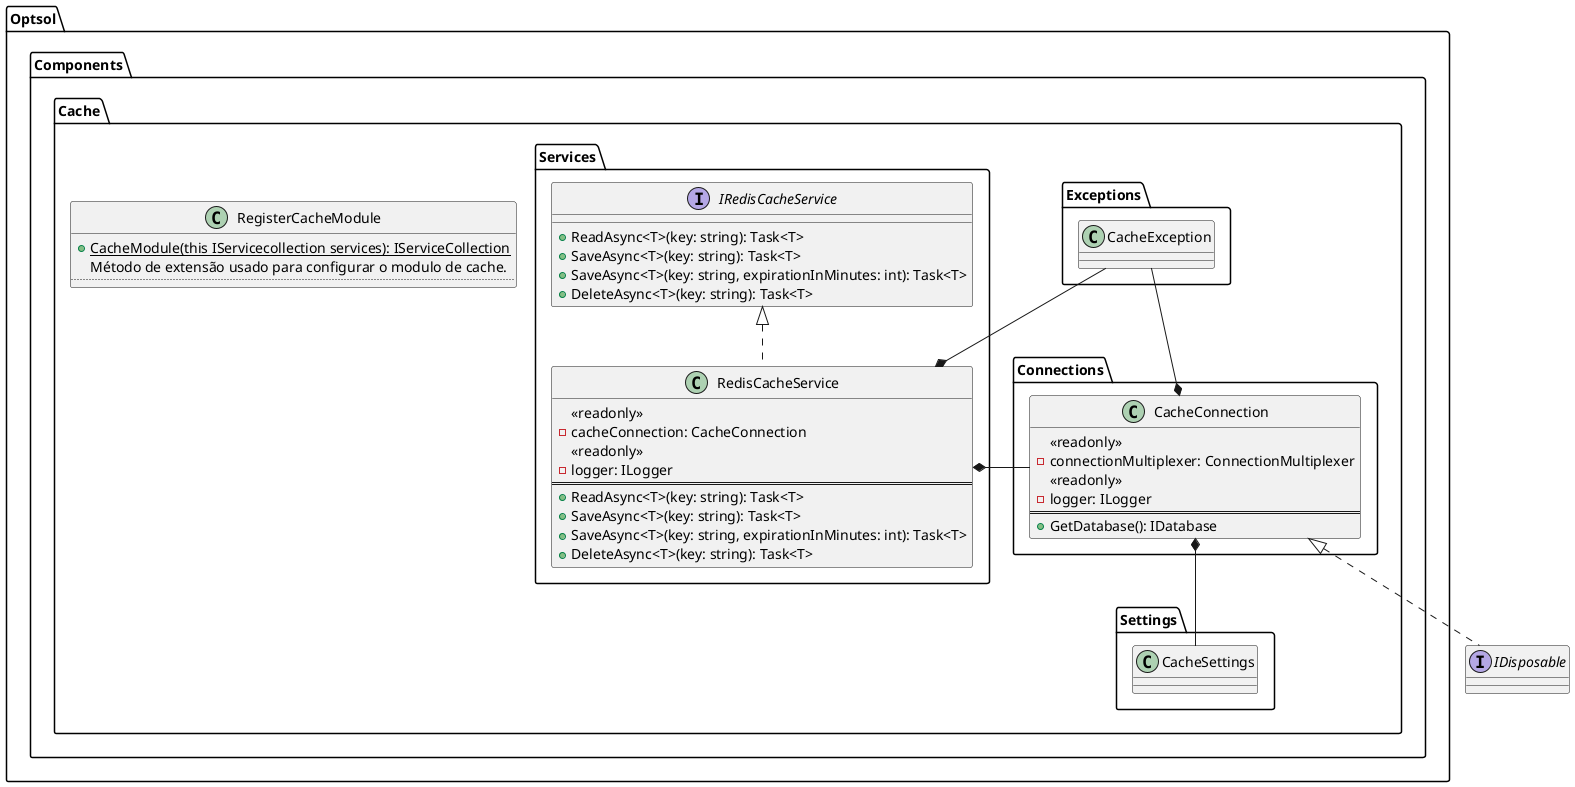 @startuml component-cache

interface IDisposable

package Optsol.Components.Cache {

    package Exceptions {
        class CacheException
    }

    package Settings {
        class CacheSettings
    }

    package Connections {
        class CacheConnection {
            <<readonly>>
            - connectionMultiplexer: ConnectionMultiplexer
            <<readonly>>
            - logger: ILogger
            ==
            + GetDatabase(): IDatabase
        }

         CacheConnection <|.. IDisposable
         CacheConnection *-- CacheSettings
         CacheConnection *- CacheException
    }

    package Services {
        interface IRedisCacheService {
            + ReadAsync<T>(key: string): Task<T>
            + SaveAsync<T>(key: string): Task<T>
            + SaveAsync<T>(key: string, expirationInMinutes: int): Task<T>
            + DeleteAsync<T>(key: string): Task<T>
        }

        class RedisCacheService implements IRedisCacheService {
            <<readonly>>
            - cacheConnection: CacheConnection
            <<readonly>>
            - logger: ILogger
            ==
            + ReadAsync<T>(key: string): Task<T>
            + SaveAsync<T>(key: string): Task<T>
            + SaveAsync<T>(key: string, expirationInMinutes: int): Task<T>
            + DeleteAsync<T>(key: string): Task<T>
        }

        RedisCacheService *- CacheConnection
        CacheException --* RedisCacheService
    }

    class RegisterCacheModule {
        + {static} CacheModule(this IServicecollection services): IServiceCollection
        Método de extensão usado para configurar o modulo de cache.
        ..
    }
}

@enduml